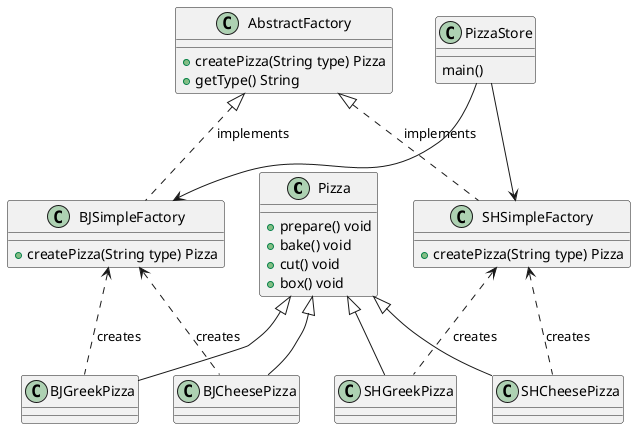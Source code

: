 @startuml FactoryPattern
class Pizza{
  +prepare() void 
  +bake() void
  +cut() void
  +box() void
}
class SHGreekPizza extends Pizza
class SHCheesePizza extends Pizza
class BJGreekPizza extends Pizza
class BJCheesePizza extends Pizza

class AbstractFactory{
  +createPizza(String type) Pizza
  +getType() String
}

class BJSimpleFactory{
  +createPizza(String type) Pizza
}
class SHSimpleFactory{
  +createPizza(String type) Pizza
}

AbstractFactory <|.. BJSimpleFactory : implements
AbstractFactory <|.. SHSimpleFactory : implements

SHSimpleFactory <.. SHGreekPizza : creates
SHSimpleFactory <.. SHCheesePizza : creates
BJSimpleFactory <.. BJGreekPizza : creates
BJSimpleFactory <.. BJCheesePizza : creates


class PizzaStore{
  main()
}

PizzaStore --> BJSimpleFactory
PizzaStore --> SHSimpleFactory


@enduml